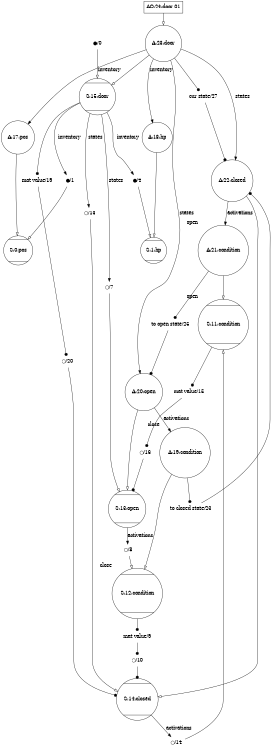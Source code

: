 digraph finite_state_machine {
graph [ dpi = 600 ];
size="8,5";
{
node [shape=Mcircle, label="S:11:condition", xlabel="open"];
"S:11:condition"
}
{
node [shape=Mcircle, label="S:12:condition", xlabel="close"];
"S:12:condition"
}
{
node [shape=Mcircle];
"S:14:closed"
"S:13:open"
"S:1:hp"
"S:0:pos"
"S:15:door"
}
{
node [shape=box];
"AO:24:door 01"
}
{
node [shape=circle, label="A:19:condition", xlabel="close"];
"A:19:condition"
}
{
node [shape=circle, label="A:21:condition", xlabel="open"];
"A:21:condition"
}
{
node [shape=circle];
"A:22:closed"
"A:20:open"
"A:18:hp"
"A:17:pos"
"A:23:door"
}
{
node [shape=plaintext];
"cur state/27"
"to open state/25"
"to closed state/23"
"○/20"
"mat value/19"
"○/16"
"mat value/15"
"○/14"
"○/13"
"○/10"
"mat value/9"
"○/8"
"○/7"
"●/4"
"●/1"
"●/0"
}
"●/0" -> "S:15:door" [arrowhead=onormal];
"●/1" -> "S:0:pos" [arrowhead=onormal];
"●/4" -> "S:1:hp" [arrowhead=onormal];
"○/7" -> "S:13:open" [arrowhead=onormal];
"○/8" -> "S:12:condition" [arrowhead=onormal];
"S:12:condition" -> "mat value/9" [arrowhead=dot];
"mat value/9" -> "○/10" [arrowhead=dot];
"○/10" -> "S:14:closed" [arrowhead=dot];
"S:13:open" -> "○/8" [label="activations"];
"○/13" -> "S:14:closed" [arrowhead=onormal];
"○/14" -> "S:11:condition" [arrowhead=onormal];
"S:11:condition" -> "mat value/15" [arrowhead=dot];
"mat value/15" -> "○/16" [arrowhead=dot];
"○/16" -> "S:13:open" [arrowhead=dot];
"S:14:closed" -> "○/14" [label="activations"];
"S:15:door" -> "●/1" [label="inventory"];
"S:15:door" -> "●/4" [label="inventory"];
"S:15:door" -> "○/7" [label="states"];
"S:15:door" -> "○/13" [label="states"];
"S:15:door" -> "mat value/19" [arrowhead=dot];
"mat value/19" -> "○/20" [arrowhead=dot];
"○/20" -> "S:14:closed" [arrowhead=dot];
"A:17:pos" -> "S:0:pos" [arrowhead=onormal];

"A:18:hp" -> "S:1:hp" [arrowhead=onormal];

"A:19:condition" -> "S:12:condition" [arrowhead=onormal];
"A:19:condition" -> "to closed state/23" [arrowhead=dot];
"to closed state/23" -> "A:22:closed" [arrowhead=dot];
"A:20:open" -> "S:13:open" [arrowhead=onormal];
"A:20:open" -> "A:19:condition" [label="activations"];

"A:21:condition" -> "S:11:condition" [arrowhead=onormal];
"A:21:condition" -> "to open state/25" [arrowhead=dot];
"to open state/25" -> "A:20:open" [arrowhead=dot];
"A:22:closed" -> "S:14:closed" [arrowhead=onormal];
"A:22:closed" -> "A:21:condition" [label="activations"];

"A:23:door" -> "S:15:door" [arrowhead=onormal];
"A:23:door" -> "A:17:pos" [label="inventory"];
"A:23:door" -> "A:18:hp" [label="inventory"];
"A:23:door" -> "A:20:open" [label="states"];
"A:23:door" -> "A:22:closed" [label="states"];
"A:23:door" -> "cur state/27" [arrowhead=dot];
"cur state/27" -> "A:22:closed" [arrowhead=dot];
"AO:24:door 01" -> "A:23:door" [arrowhead=onormal];
}